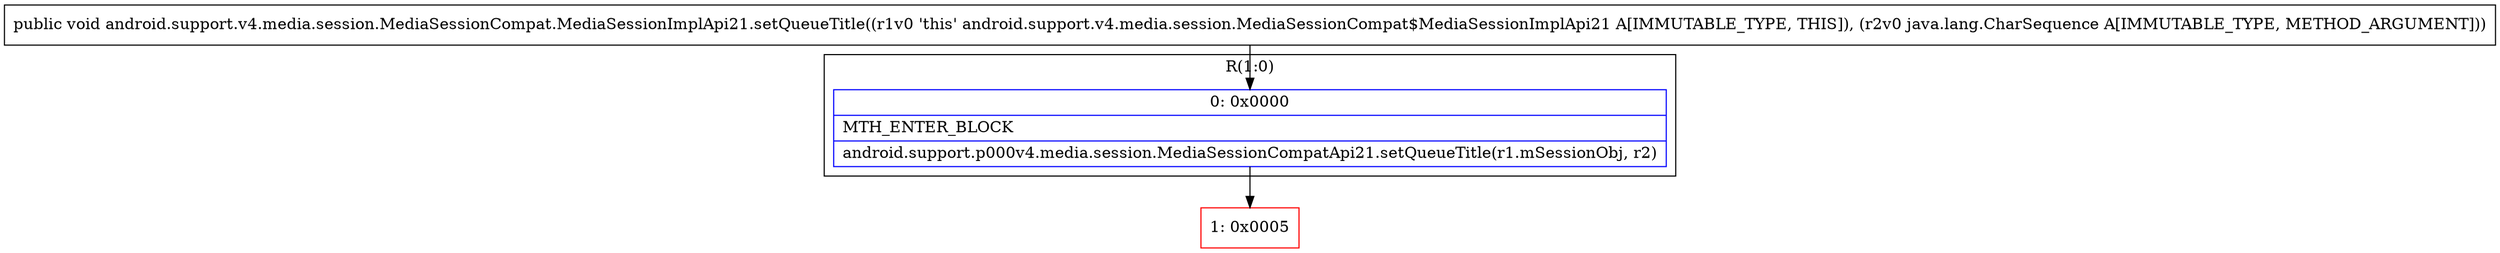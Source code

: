 digraph "CFG forandroid.support.v4.media.session.MediaSessionCompat.MediaSessionImplApi21.setQueueTitle(Ljava\/lang\/CharSequence;)V" {
subgraph cluster_Region_21009923 {
label = "R(1:0)";
node [shape=record,color=blue];
Node_0 [shape=record,label="{0\:\ 0x0000|MTH_ENTER_BLOCK\l|android.support.p000v4.media.session.MediaSessionCompatApi21.setQueueTitle(r1.mSessionObj, r2)\l}"];
}
Node_1 [shape=record,color=red,label="{1\:\ 0x0005}"];
MethodNode[shape=record,label="{public void android.support.v4.media.session.MediaSessionCompat.MediaSessionImplApi21.setQueueTitle((r1v0 'this' android.support.v4.media.session.MediaSessionCompat$MediaSessionImplApi21 A[IMMUTABLE_TYPE, THIS]), (r2v0 java.lang.CharSequence A[IMMUTABLE_TYPE, METHOD_ARGUMENT])) }"];
MethodNode -> Node_0;
Node_0 -> Node_1;
}

